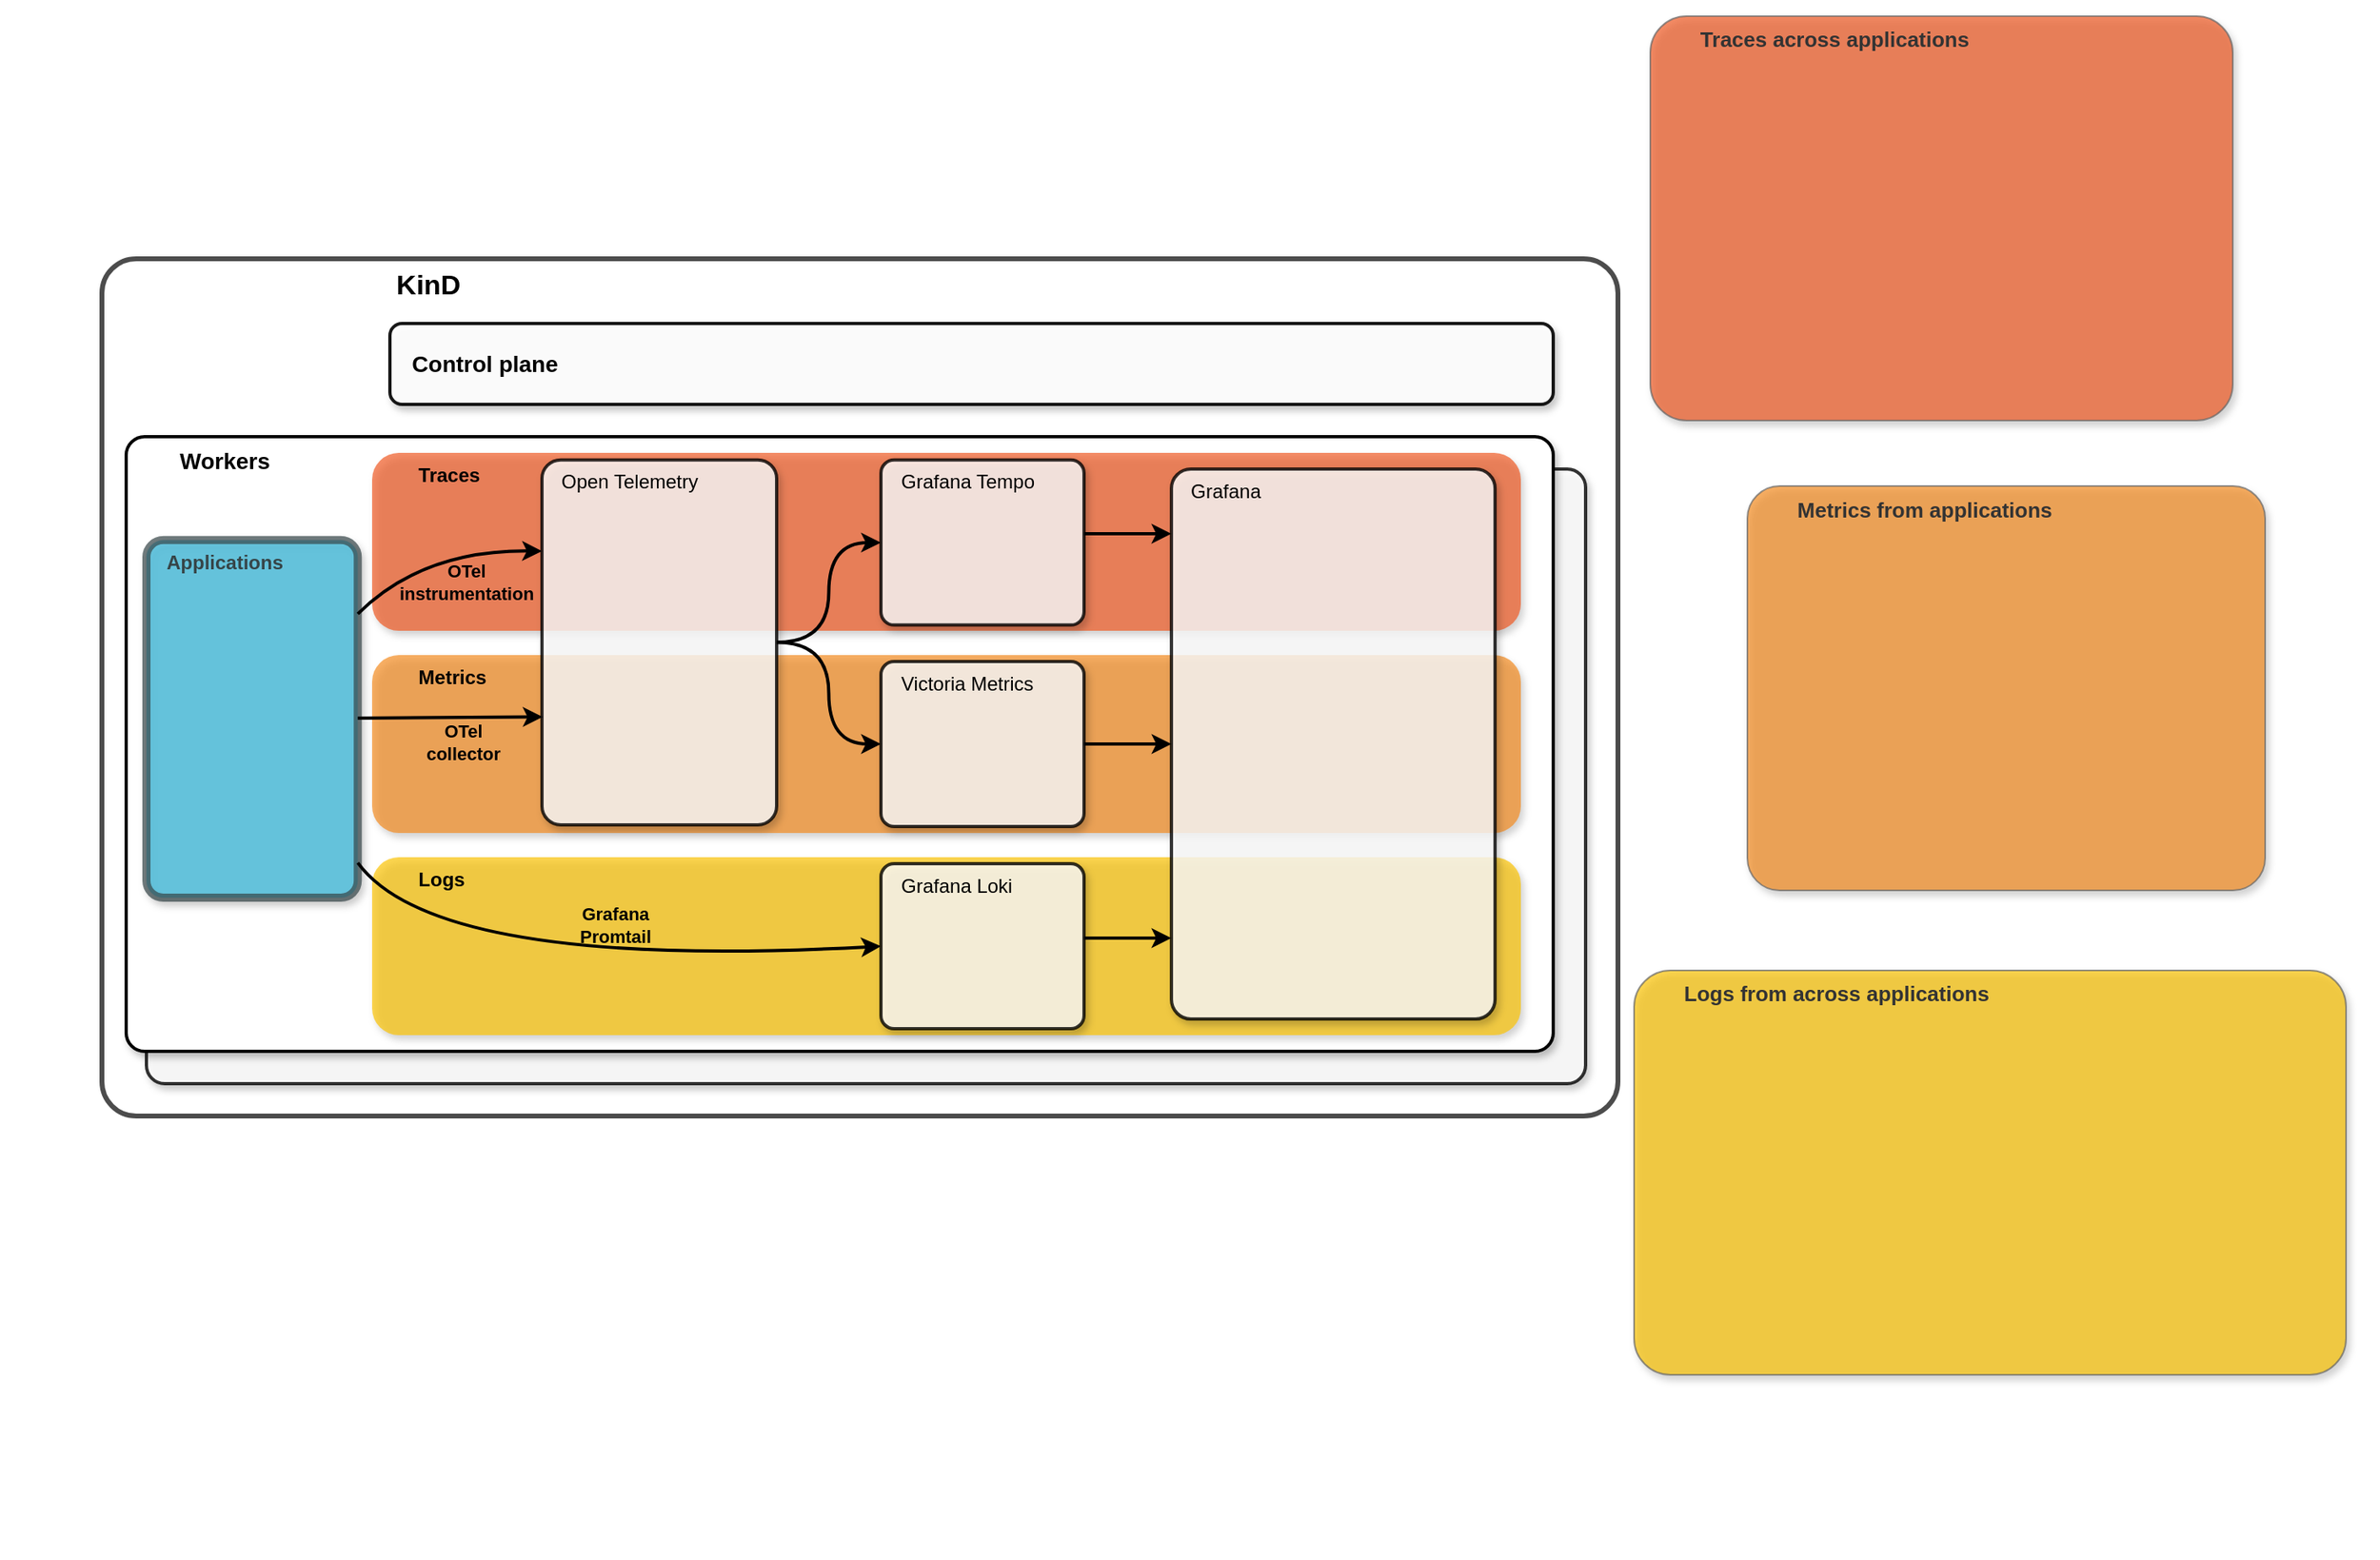 <mxfile version="24.5.1" type="device">
  <diagram name="Page-1" id="oarYL_-SvifIGIX2ZxCA">
    <mxGraphModel dx="3311" dy="1590" grid="1" gridSize="10" guides="1" tooltips="1" connect="1" arrows="1" fold="1" page="1" pageScale="1" pageWidth="827" pageHeight="1169" math="0" shadow="0">
      <root>
        <mxCell id="0" />
        <mxCell id="1" parent="0" />
        <mxCell id="iw6UOA5jT0tuPViKTqpY-66" value="" style="shape=image;verticalLabelPosition=bottom;labelBackgroundColor=default;verticalAlign=top;aspect=fixed;imageAspect=0;image=https://external-content.duckduckgo.com/iu/?u=https%3A%2F%2Flogopng.com.br%2Flogos%2Fdocker-27.png&amp;f=1&amp;nofb=1&amp;ipt=aa329042bacffdc2239c122cfe0c10c168f79f46570a1f74b8427154c586e242&amp;ipo=images;clipPath=inset(0% 0% 31.35% 12%);strokeColor=#75c5f0;" vertex="1" parent="1">
          <mxGeometry x="-20" y="350" width="1470" height="963.3" as="geometry" />
        </mxCell>
        <mxCell id="iw6UOA5jT0tuPViKTqpY-2" value="&lt;span style=&quot;white-space: pre;&quot;&gt;&#x9;&lt;span style=&quot;white-space: pre;&quot;&gt;&#x9;&lt;/span&gt;&lt;span style=&quot;white-space: pre;&quot;&gt;&#x9;&lt;/span&gt;&lt;span style=&quot;white-space: pre;&quot;&gt;&#x9;&lt;/span&gt;&lt;span style=&quot;white-space: pre;&quot;&gt;&#x9;&lt;/span&gt; &lt;/span&gt;&amp;nbsp; &amp;nbsp; &amp;nbsp; &amp;nbsp; &amp;nbsp; &amp;nbsp; &amp;nbsp;&lt;b&gt;&lt;font style=&quot;font-size: 17px;&quot;&gt;KinD&lt;/font&gt;&lt;/b&gt;" style="rounded=1;whiteSpace=wrap;html=1;verticalAlign=top;strokeWidth=3;arcSize=4;opacity=70;align=left;" vertex="1" parent="1">
          <mxGeometry x="43" y="510" width="937" height="530" as="geometry" />
        </mxCell>
        <mxCell id="iw6UOA5jT0tuPViKTqpY-6" value="" style="shape=image;verticalLabelPosition=bottom;labelBackgroundColor=default;verticalAlign=top;aspect=fixed;imageAspect=0;image=https://kind.sigs.k8s.io/logo/logo.png;" vertex="1" parent="1">
          <mxGeometry x="58" y="523" width="149.24" height="90" as="geometry" />
        </mxCell>
        <mxCell id="iw6UOA5jT0tuPViKTqpY-9" value="&lt;font style=&quot;font-size: 14px;&quot;&gt;&lt;b&gt;&amp;nbsp; &amp;nbsp;Control plane&lt;/b&gt;&lt;/font&gt;" style="rounded=1;whiteSpace=wrap;html=1;opacity=90;strokeWidth=2;align=left;shadow=1;" vertex="1" parent="1">
          <mxGeometry x="221" y="550" width="719" height="50" as="geometry" />
        </mxCell>
        <mxCell id="iw6UOA5jT0tuPViKTqpY-12" value="" style="rounded=1;whiteSpace=wrap;html=1;strokeWidth=2;arcSize=3;verticalAlign=top;align=left;opacity=80;shadow=1;" vertex="1" parent="1">
          <mxGeometry x="70.5" y="640" width="889.5" height="380" as="geometry" />
        </mxCell>
        <mxCell id="iw6UOA5jT0tuPViKTqpY-13" value="&lt;font style=&quot;font-size: 14px;&quot;&gt;&lt;b&gt;&lt;span style=&quot;white-space: pre;&quot;&gt;&#x9;&lt;/span&gt;Workers&lt;/b&gt;&lt;/font&gt;" style="rounded=1;whiteSpace=wrap;html=1;strokeWidth=2;arcSize=3;verticalAlign=top;align=left;shadow=1;" vertex="1" parent="1">
          <mxGeometry x="58" y="620" width="882" height="380" as="geometry" />
        </mxCell>
        <mxCell id="iw6UOA5jT0tuPViKTqpY-22" value="&lt;b&gt;&lt;span style=&quot;white-space: pre;&quot;&gt;&#x9;&lt;/span&gt;Logs&lt;/b&gt;" style="rounded=1;whiteSpace=wrap;html=1;opacity=70;strokeWidth=2;align=left;verticalAlign=top;shadow=1;fillColor=#FBC405;strokeColor=none;" vertex="1" parent="1">
          <mxGeometry x="210" y="880" width="710" height="110" as="geometry" />
        </mxCell>
        <mxCell id="iw6UOA5jT0tuPViKTqpY-23" value="&lt;b&gt;&lt;span style=&quot;white-space: pre;&quot;&gt;&#x9;&lt;/span&gt;Traces&lt;/b&gt;" style="rounded=1;whiteSpace=wrap;html=1;opacity=70;strokeWidth=2;align=left;verticalAlign=top;shadow=1;fillColor=#F05A24;strokeColor=none;" vertex="1" parent="1">
          <mxGeometry x="210" y="630" width="710" height="110" as="geometry" />
        </mxCell>
        <mxCell id="iw6UOA5jT0tuPViKTqpY-46" value="&lt;b&gt;&lt;span style=&quot;white-space: pre;&quot;&gt;&#x9;&lt;/span&gt;Metrics&lt;/b&gt;" style="rounded=1;whiteSpace=wrap;html=1;opacity=70;strokeWidth=2;align=left;verticalAlign=top;shadow=1;fillColor=#F48C21;strokeColor=none;" vertex="1" parent="1">
          <mxGeometry x="210" y="755" width="710" height="110" as="geometry" />
        </mxCell>
        <mxCell id="iw6UOA5jT0tuPViKTqpY-49" style="rounded=0;orthogonalLoop=1;jettySize=auto;html=1;entryX=0;entryY=0.5;entryDx=0;entryDy=0;curved=1;strokeWidth=2;edgeStyle=orthogonalEdgeStyle;" edge="1" parent="1" source="iw6UOA5jT0tuPViKTqpY-21" target="iw6UOA5jT0tuPViKTqpY-47">
          <mxGeometry relative="1" as="geometry" />
        </mxCell>
        <mxCell id="iw6UOA5jT0tuPViKTqpY-50" style="rounded=0;orthogonalLoop=1;jettySize=auto;html=1;curved=1;strokeWidth=2;edgeStyle=orthogonalEdgeStyle;" edge="1" parent="1" source="iw6UOA5jT0tuPViKTqpY-21" target="iw6UOA5jT0tuPViKTqpY-48">
          <mxGeometry relative="1" as="geometry" />
        </mxCell>
        <mxCell id="iw6UOA5jT0tuPViKTqpY-21" value="&amp;nbsp; &amp;nbsp;Open Telemetry" style="rounded=1;whiteSpace=wrap;html=1;opacity=80;strokeWidth=2;align=left;textShadow=0;shadow=1;verticalAlign=top;arcSize=8;" vertex="1" parent="1">
          <mxGeometry x="314.99" y="634.32" width="145.01" height="225.68" as="geometry" />
        </mxCell>
        <mxCell id="iw6UOA5jT0tuPViKTqpY-26" value="" style="shape=image;verticalLabelPosition=bottom;labelBackgroundColor=default;verticalAlign=top;aspect=fixed;imageAspect=0;image=https://external-content.duckduckgo.com/iu/?u=https%3A%2F%2Fopentelemetry.io%2Fimg%2Flogos%2Fopentelemetry-icon-color.png&amp;f=1&amp;nofb=1&amp;ipt=8443d7432a8f9a3d7cc52ecbdefa6b1bffae7a02911b6217196b462d21ad8116&amp;ipo=images;" vertex="1" parent="1">
          <mxGeometry x="324" y="683.41" width="127.5" height="127.5" as="geometry" />
        </mxCell>
        <mxCell id="iw6UOA5jT0tuPViKTqpY-36" value="&amp;nbsp; &amp;nbsp;Grafana Loki" style="rounded=1;whiteSpace=wrap;html=1;opacity=80;strokeWidth=2;align=left;textShadow=0;shadow=1;verticalAlign=top;arcSize=8;" vertex="1" parent="1">
          <mxGeometry x="524.5" y="883.97" width="125.5" height="102.05" as="geometry" />
        </mxCell>
        <mxCell id="iw6UOA5jT0tuPViKTqpY-31" value="" style="shape=image;verticalLabelPosition=bottom;labelBackgroundColor=default;verticalAlign=top;aspect=fixed;imageAspect=0;image=https://external-content.duckduckgo.com/iu/?u=https%3A%2F%2Fgrafana.com%2Fdocs%2Floki%2Flatest%2Flogo_and_name.png&amp;f=1&amp;nofb=1&amp;ipt=af2a29765e4133b4109b3acb8dcacf3c6901593ec10d30f8825a0780297515c1&amp;ipo=images;clipPath=inset(0.28% 30.33% 25.14% 31.67%);" vertex="1" parent="1">
          <mxGeometry x="556.47" y="907.82" width="61.55" height="71.26" as="geometry" />
        </mxCell>
        <mxCell id="iw6UOA5jT0tuPViKTqpY-40" value="&amp;nbsp; &amp;nbsp;Applications" style="rounded=1;whiteSpace=wrap;html=1;opacity=70;strokeWidth=5;align=left;textShadow=0;shadow=1;verticalAlign=top;arcSize=8;fillColor=#35bbde;strokeColor=#364548;gradientColor=none;fontColor=#364548;fontStyle=1" vertex="1" parent="1">
          <mxGeometry x="70.5" y="683.9" width="130.63" height="221.1" as="geometry" />
        </mxCell>
        <mxCell id="iw6UOA5jT0tuPViKTqpY-39" value="" style="shape=image;verticalLabelPosition=bottom;labelBackgroundColor=default;verticalAlign=top;aspect=fixed;imageAspect=0;image=https://lh7-eu.googleusercontent.com/slidesz/AGV_vUcs3yM4kseEzuVf0G6sU2BIfpf5q_AVJqkQHR7B9TjxgNZC-m41R_HQzTTUG9E4PpWaiEhlUFdoE2U7puVb7PPD6MghBHDnbgXKFv2rR5pgkmsGAkSmGjrI57NaxYDndAk01YpdxFi558RqPv3K-hl9rA__Vbw=s2048?key=J9mMeJ3Gdu1D-f_8S-I3kw;" vertex="1" parent="1">
          <mxGeometry x="80.5" y="703.9" width="82" height="82" as="geometry" />
        </mxCell>
        <mxCell id="iw6UOA5jT0tuPViKTqpY-43" value="" style="shape=image;verticalLabelPosition=bottom;labelBackgroundColor=default;verticalAlign=top;aspect=fixed;imageAspect=0;image=https://lh7-eu.googleusercontent.com/slidesz/AGV_vUcs3yM4kseEzuVf0G6sU2BIfpf5q_AVJqkQHR7B9TjxgNZC-m41R_HQzTTUG9E4PpWaiEhlUFdoE2U7puVb7PPD6MghBHDnbgXKFv2rR5pgkmsGAkSmGjrI57NaxYDndAk01YpdxFi558RqPv3K-hl9rA__Vbw=s2048?key=J9mMeJ3Gdu1D-f_8S-I3kw;" vertex="1" parent="1">
          <mxGeometry x="103.5" y="753.45" width="82" height="82" as="geometry" />
        </mxCell>
        <mxCell id="iw6UOA5jT0tuPViKTqpY-44" value="" style="shape=image;verticalLabelPosition=bottom;labelBackgroundColor=default;verticalAlign=top;aspect=fixed;imageAspect=0;image=https://lh7-eu.googleusercontent.com/slidesz/AGV_vUcs3yM4kseEzuVf0G6sU2BIfpf5q_AVJqkQHR7B9TjxgNZC-m41R_HQzTTUG9E4PpWaiEhlUFdoE2U7puVb7PPD6MghBHDnbgXKFv2rR5pgkmsGAkSmGjrI57NaxYDndAk01YpdxFi558RqPv3K-hl9rA__Vbw=s2048?key=J9mMeJ3Gdu1D-f_8S-I3kw;" vertex="1" parent="1">
          <mxGeometry x="80.5" y="823.0" width="82" height="82" as="geometry" />
        </mxCell>
        <mxCell id="iw6UOA5jT0tuPViKTqpY-33" value="" style="curved=1;endArrow=classic;html=1;rounded=0;strokeWidth=2;entryX=0.003;entryY=0.704;entryDx=0;entryDy=0;entryPerimeter=0;" edge="1" parent="1" source="iw6UOA5jT0tuPViKTqpY-40" target="iw6UOA5jT0tuPViKTqpY-21">
          <mxGeometry width="50" height="50" relative="1" as="geometry">
            <mxPoint x="144" y="776" as="sourcePoint" />
            <mxPoint x="331" y="800" as="targetPoint" />
            <Array as="points" />
          </mxGeometry>
        </mxCell>
        <mxCell id="iw6UOA5jT0tuPViKTqpY-34" value="OTel&lt;div&gt;collector&lt;/div&gt;" style="edgeLabel;html=1;align=center;verticalAlign=middle;resizable=0;points=[];labelBackgroundColor=none;fontStyle=1" vertex="1" connectable="0" parent="iw6UOA5jT0tuPViKTqpY-33">
          <mxGeometry x="0.038" y="15" relative="1" as="geometry">
            <mxPoint x="5" y="30" as="offset" />
          </mxGeometry>
        </mxCell>
        <mxCell id="iw6UOA5jT0tuPViKTqpY-16" value="" style="curved=1;endArrow=classic;html=1;rounded=0;strokeWidth=2;entryX=0;entryY=0.25;entryDx=0;entryDy=0;" edge="1" parent="1" source="iw6UOA5jT0tuPViKTqpY-40" target="iw6UOA5jT0tuPViKTqpY-21">
          <mxGeometry width="50" height="50" relative="1" as="geometry">
            <mxPoint x="131" y="743.765" as="sourcePoint" />
            <mxPoint x="196" y="700" as="targetPoint" />
            <Array as="points">
              <mxPoint x="241" y="690" />
            </Array>
          </mxGeometry>
        </mxCell>
        <mxCell id="iw6UOA5jT0tuPViKTqpY-17" value="OTel&lt;div&gt;instrumentation&lt;br&gt;&lt;/div&gt;" style="edgeLabel;html=1;align=center;verticalAlign=middle;resizable=0;points=[];fontStyle=1;labelBackgroundColor=none;" vertex="1" connectable="0" parent="iw6UOA5jT0tuPViKTqpY-16">
          <mxGeometry x="0.038" y="15" relative="1" as="geometry">
            <mxPoint x="15" y="35" as="offset" />
          </mxGeometry>
        </mxCell>
        <mxCell id="iw6UOA5jT0tuPViKTqpY-14" value="" style="curved=1;endArrow=classic;html=1;rounded=0;strokeWidth=2;entryX=0;entryY=0.5;entryDx=0;entryDy=0;" edge="1" parent="1" source="iw6UOA5jT0tuPViKTqpY-40" target="iw6UOA5jT0tuPViKTqpY-36">
          <mxGeometry width="50" height="50" relative="1" as="geometry">
            <mxPoint x="165.026" y="922.61" as="sourcePoint" />
            <mxPoint x="216" y="957.95" as="targetPoint" />
            <Array as="points">
              <mxPoint x="250" y="950" />
            </Array>
          </mxGeometry>
        </mxCell>
        <mxCell id="iw6UOA5jT0tuPViKTqpY-15" value="Grafana&lt;div&gt;Promtail&lt;/div&gt;" style="edgeLabel;html=1;align=center;verticalAlign=middle;resizable=0;points=[];fontStyle=1;labelBackgroundColor=none;" vertex="1" connectable="0" parent="iw6UOA5jT0tuPViKTqpY-14">
          <mxGeometry x="0.526" y="-2" relative="1" as="geometry">
            <mxPoint x="-80" y="-20" as="offset" />
          </mxGeometry>
        </mxCell>
        <mxCell id="iw6UOA5jT0tuPViKTqpY-52" style="rounded=0;orthogonalLoop=1;jettySize=auto;html=1;strokeWidth=2;" edge="1" parent="1" source="iw6UOA5jT0tuPViKTqpY-47" target="iw6UOA5jT0tuPViKTqpY-29">
          <mxGeometry relative="1" as="geometry" />
        </mxCell>
        <mxCell id="iw6UOA5jT0tuPViKTqpY-47" value="&amp;nbsp; &amp;nbsp;Victoria Metrics" style="rounded=1;whiteSpace=wrap;html=1;opacity=80;strokeWidth=2;align=left;textShadow=0;shadow=1;verticalAlign=top;arcSize=8;" vertex="1" parent="1">
          <mxGeometry x="524.5" y="758.97" width="125.5" height="102.05" as="geometry" />
        </mxCell>
        <mxCell id="iw6UOA5jT0tuPViKTqpY-48" value="&amp;nbsp; &amp;nbsp;Grafana Tempo" style="rounded=1;whiteSpace=wrap;html=1;opacity=80;strokeWidth=2;align=left;textShadow=0;shadow=1;verticalAlign=top;arcSize=8;" vertex="1" parent="1">
          <mxGeometry x="524.5" y="634.37" width="125.5" height="102.05" as="geometry" />
        </mxCell>
        <mxCell id="iw6UOA5jT0tuPViKTqpY-28" value="" style="shape=image;verticalLabelPosition=bottom;labelBackgroundColor=default;verticalAlign=top;aspect=fixed;imageAspect=0;image=https://external-content.duckduckgo.com/iu/?u=https%3A%2F%2Fmarketplace-assets.digitalocean.com%2Flogos%2Fvictoriametrics-victoriametricss.png&amp;f=1&amp;nofb=1&amp;ipt=e90fd6726feb25f8ed9b30d6120b99d0277d80f7ad3acf45e48fec84cb5f5d3d&amp;ipo=images;" vertex="1" parent="1">
          <mxGeometry x="557.25" y="785.9" width="60" height="60" as="geometry" />
        </mxCell>
        <mxCell id="iw6UOA5jT0tuPViKTqpY-54" value="&lt;b style=&quot;font-size: 13px;&quot;&gt;&lt;span style=&quot;white-space: pre;&quot;&gt;&#x9;&lt;/span&gt;Traces across applications&lt;/b&gt;" style="rounded=1;whiteSpace=wrap;html=1;verticalAlign=top;align=left;textShadow=0;shadow=1;arcSize=9;fillColor=#f05a24;strokeColor=#666666;fontColor=#333333;opacity=70;" vertex="1" parent="1">
          <mxGeometry x="1000" y="360.0" width="360" height="250" as="geometry" />
        </mxCell>
        <mxCell id="iw6UOA5jT0tuPViKTqpY-56" value="&lt;b style=&quot;font-size: 13px;&quot;&gt;&lt;span style=&quot;white-space: pre;&quot;&gt;&#x9;&lt;/span&gt;Logs from across applications&lt;/b&gt;" style="rounded=1;whiteSpace=wrap;html=1;verticalAlign=top;align=left;textShadow=0;shadow=1;arcSize=9;fillColor=#fbc405;strokeColor=#666666;fontColor=#333333;opacity=70;" vertex="1" parent="1">
          <mxGeometry x="990" y="950" width="440" height="250" as="geometry" />
        </mxCell>
        <mxCell id="iw6UOA5jT0tuPViKTqpY-58" value="&lt;b style=&quot;font-size: 13px;&quot;&gt;&lt;span style=&quot;white-space: pre;&quot;&gt;&#x9;&lt;/span&gt;Metrics from applications&lt;/b&gt;" style="rounded=1;whiteSpace=wrap;html=1;verticalAlign=top;align=left;textShadow=0;shadow=1;arcSize=8;fillColor=#F48C21;strokeColor=#666666;fontColor=#333333;opacity=70;" vertex="1" parent="1">
          <mxGeometry x="1060" y="650.55" width="320" height="250" as="geometry" />
        </mxCell>
        <mxCell id="iw6UOA5jT0tuPViKTqpY-27" value="" style="shape=image;verticalLabelPosition=bottom;labelBackgroundColor=default;verticalAlign=top;aspect=fixed;imageAspect=0;image=https://external-content.duckduckgo.com/iu/?u=https%3A%2F%2Fgrafana.com%2Fstatic%2Fassets%2Fimg%2Fblog%2Ftempo.png&amp;f=1&amp;nofb=1&amp;ipt=d3eafc89c1dbe1d15317a7168901145bb74b6fbf737e30d845364a18c613036e&amp;ipo=images;" vertex="1" parent="1">
          <mxGeometry x="546.19" y="660.55" width="82.13" height="67.05" as="geometry" />
        </mxCell>
        <mxCell id="iw6UOA5jT0tuPViKTqpY-59" value="" style="shape=image;verticalLabelPosition=bottom;labelBackgroundColor=default;verticalAlign=top;aspect=fixed;imageAspect=0;image=https://grafana.com/static/img/docs/grafana-cloud/visualization_sample.png;" vertex="1" parent="1">
          <mxGeometry x="1079" y="680.55" width="281.09" height="200" as="geometry" />
        </mxCell>
        <mxCell id="iw6UOA5jT0tuPViKTqpY-55" value="" style="shape=image;verticalLabelPosition=bottom;labelBackgroundColor=default;verticalAlign=top;aspect=fixed;imageAspect=0;image=https://grafana.com/static/assets/img/blog/linkerd-tempo-overview.png;" vertex="1" parent="1">
          <mxGeometry x="1020" y="387.69" width="315.94" height="199.31" as="geometry" />
        </mxCell>
        <mxCell id="iw6UOA5jT0tuPViKTqpY-57" value="" style="shape=image;verticalLabelPosition=bottom;labelBackgroundColor=default;verticalAlign=top;aspect=fixed;imageAspect=0;image=https://grafana.com/static/assets/img/blog/logcontext_explore.png;" vertex="1" parent="1">
          <mxGeometry x="1010" y="980" width="396.7" height="200" as="geometry" />
        </mxCell>
        <mxCell id="iw6UOA5jT0tuPViKTqpY-29" value="&amp;nbsp; &amp;nbsp;Grafana" style="rounded=1;whiteSpace=wrap;html=1;strokeWidth=2;align=left;textShadow=0;shadow=1;verticalAlign=top;arcSize=6;opacity=80;" vertex="1" parent="1">
          <mxGeometry x="704.04" y="640" width="200" height="340" as="geometry" />
        </mxCell>
        <mxCell id="iw6UOA5jT0tuPViKTqpY-30" value="" style="shape=image;verticalLabelPosition=bottom;labelBackgroundColor=default;verticalAlign=top;aspect=fixed;imageAspect=0;image=https://external-content.duckduckgo.com/iu/?u=https%3A%2F%2Fstatic-00.iconduck.com%2Fassets.00%2Fgrafana-icon-1884x2048-3a93hrtc.png&amp;f=1&amp;nofb=1&amp;ipt=d49b6ec34427b4088e5cbe43ac0594af002b6576e5717dcd8bceb6fde35194a2&amp;ipo=images;" vertex="1" parent="1">
          <mxGeometry x="716.64" y="717.82" width="174.8" height="190" as="geometry" />
        </mxCell>
        <mxCell id="iw6UOA5jT0tuPViKTqpY-67" value="" style="shape=image;verticalLabelPosition=bottom;labelBackgroundColor=default;verticalAlign=top;aspect=fixed;imageAspect=0;image=https://external-content.duckduckgo.com/iu/?u=https%3A%2F%2Flogopng.com.br%2Flogos%2Fdocker-27.png&amp;f=1&amp;nofb=1&amp;ipt=aa329042bacffdc2239c122cfe0c10c168f79f46570a1f74b8427154c586e242&amp;ipo=images;clipPath=inset(69.84% 0% 0% 0%);" vertex="1" parent="1">
          <mxGeometry x="850.0" y="1205.61" width="425.1" height="107.69" as="geometry" />
        </mxCell>
        <mxCell id="iw6UOA5jT0tuPViKTqpY-70" style="rounded=0;orthogonalLoop=1;jettySize=auto;html=1;strokeWidth=2;" edge="1" parent="1">
          <mxGeometry relative="1" as="geometry">
            <mxPoint x="650" y="680" as="sourcePoint" />
            <mxPoint x="704" y="680" as="targetPoint" />
          </mxGeometry>
        </mxCell>
        <mxCell id="iw6UOA5jT0tuPViKTqpY-71" style="rounded=0;orthogonalLoop=1;jettySize=auto;html=1;strokeWidth=2;" edge="1" parent="1">
          <mxGeometry relative="1" as="geometry">
            <mxPoint x="650" y="930" as="sourcePoint" />
            <mxPoint x="704" y="930" as="targetPoint" />
          </mxGeometry>
        </mxCell>
      </root>
    </mxGraphModel>
  </diagram>
</mxfile>
